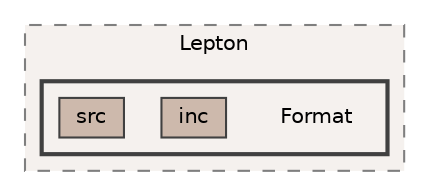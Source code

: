 digraph "/run/media/null/Lepton/Format"
{
 // LATEX_PDF_SIZE
  bgcolor="transparent";
  edge [fontname=Helvetica,fontsize=10,labelfontname=Helvetica,labelfontsize=10];
  node [fontname=Helvetica,fontsize=10,shape=box,height=0.2,width=0.4];
  compound=true
  subgraph clusterdir_07db626c45ea25c07b7068518579809d {
    graph [ bgcolor="#f5f1ee", pencolor="grey50", label="Lepton", fontname=Helvetica,fontsize=10 style="filled,dashed", URL="dir_07db626c45ea25c07b7068518579809d.html",tooltip=""]
  subgraph clusterdir_d8f4d8b71495ef036f88c12642403a24 {
    graph [ bgcolor="#f5f1ee", pencolor="grey25", label="", fontname=Helvetica,fontsize=10 style="filled,bold", URL="dir_d8f4d8b71495ef036f88c12642403a24.html",tooltip=""]
    dir_d8f4d8b71495ef036f88c12642403a24 [shape=plaintext, label="Format"];
  dir_f5ef692c2fe55d4f13d4ae4549171543 [label="inc", fillcolor="#cdb9ac", color="grey25", style="filled", URL="dir_f5ef692c2fe55d4f13d4ae4549171543.html",tooltip=""];
  dir_ec18f9aeea8d329eef99fb682f746fca [label="src", fillcolor="#cdb9ac", color="grey25", style="filled", URL="dir_ec18f9aeea8d329eef99fb682f746fca.html",tooltip=""];
  }
  }
}
